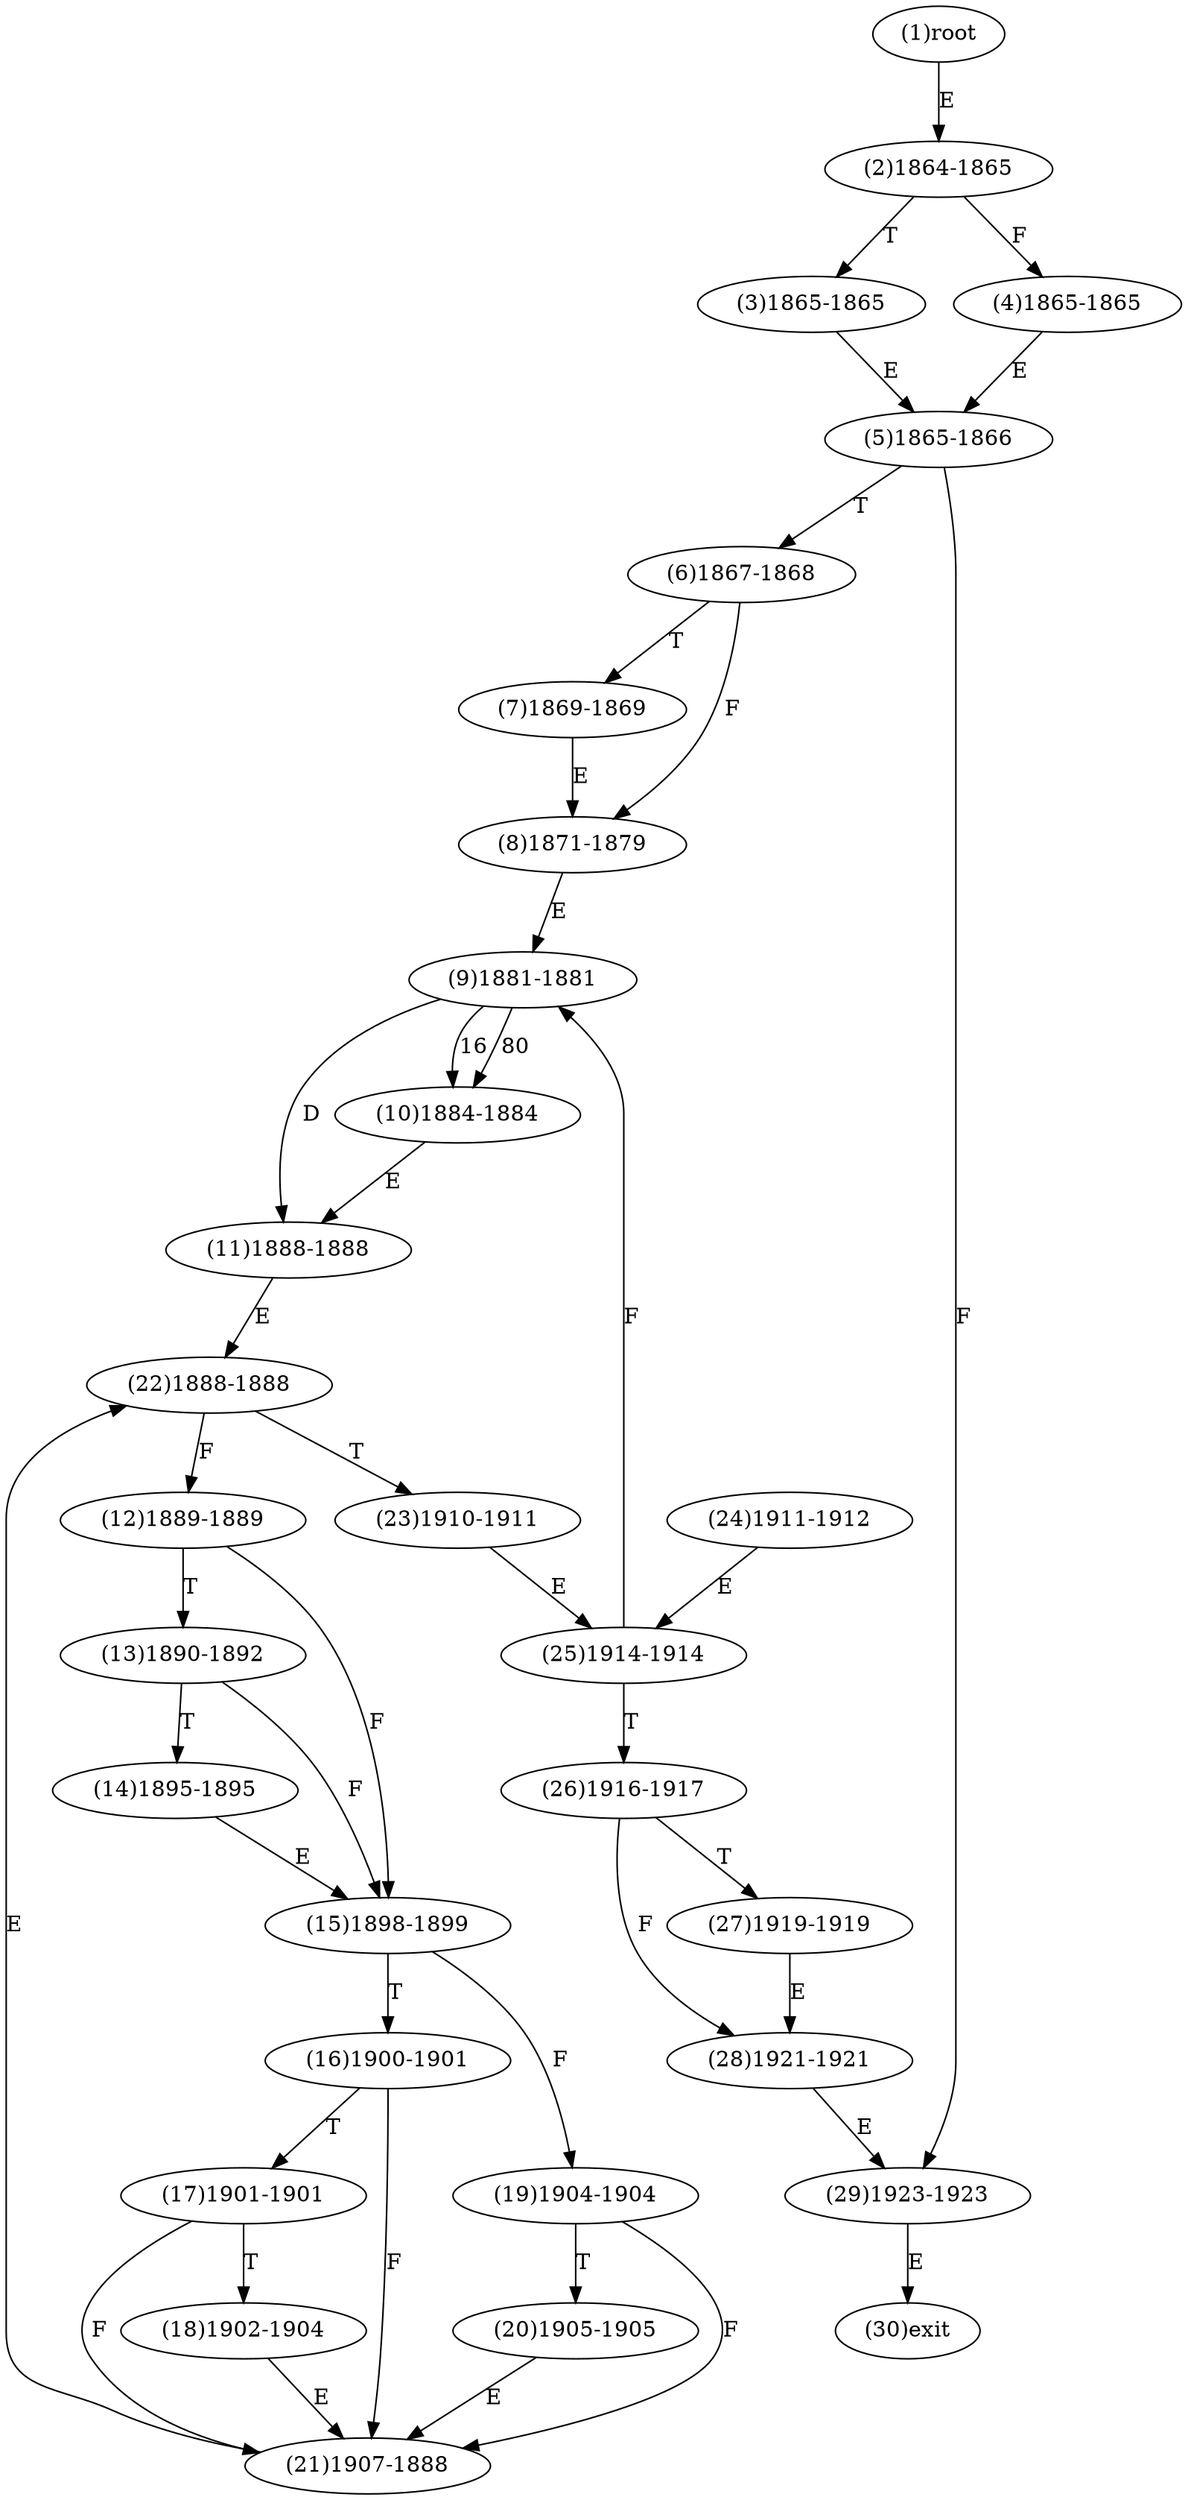 digraph "" { 
1[ label="(1)root"];
2[ label="(2)1864-1865"];
3[ label="(3)1865-1865"];
4[ label="(4)1865-1865"];
5[ label="(5)1865-1866"];
6[ label="(6)1867-1868"];
7[ label="(7)1869-1869"];
8[ label="(8)1871-1879"];
9[ label="(9)1881-1881"];
10[ label="(10)1884-1884"];
11[ label="(11)1888-1888"];
12[ label="(12)1889-1889"];
13[ label="(13)1890-1892"];
14[ label="(14)1895-1895"];
15[ label="(15)1898-1899"];
17[ label="(17)1901-1901"];
16[ label="(16)1900-1901"];
19[ label="(19)1904-1904"];
18[ label="(18)1902-1904"];
21[ label="(21)1907-1888"];
20[ label="(20)1905-1905"];
23[ label="(23)1910-1911"];
22[ label="(22)1888-1888"];
25[ label="(25)1914-1914"];
24[ label="(24)1911-1912"];
27[ label="(27)1919-1919"];
26[ label="(26)1916-1917"];
29[ label="(29)1923-1923"];
28[ label="(28)1921-1921"];
30[ label="(30)exit"];
1->2[ label="E"];
2->4[ label="F"];
2->3[ label="T"];
3->5[ label="E"];
4->5[ label="E"];
5->29[ label="F"];
5->6[ label="T"];
6->8[ label="F"];
6->7[ label="T"];
7->8[ label="E"];
8->9[ label="E"];
9->10[ label="16"];
9->10[ label="80"];
9->11[ label="D"];
10->11[ label="E"];
11->22[ label="E"];
12->15[ label="F"];
12->13[ label="T"];
13->15[ label="F"];
13->14[ label="T"];
14->15[ label="E"];
15->19[ label="F"];
15->16[ label="T"];
16->21[ label="F"];
16->17[ label="T"];
17->21[ label="F"];
17->18[ label="T"];
18->21[ label="E"];
19->21[ label="F"];
19->20[ label="T"];
20->21[ label="E"];
21->22[ label="E"];
22->12[ label="F"];
22->23[ label="T"];
23->25[ label="E"];
24->25[ label="E"];
25->9[ label="F"];
25->26[ label="T"];
26->28[ label="F"];
26->27[ label="T"];
27->28[ label="E"];
28->29[ label="E"];
29->30[ label="E"];
}